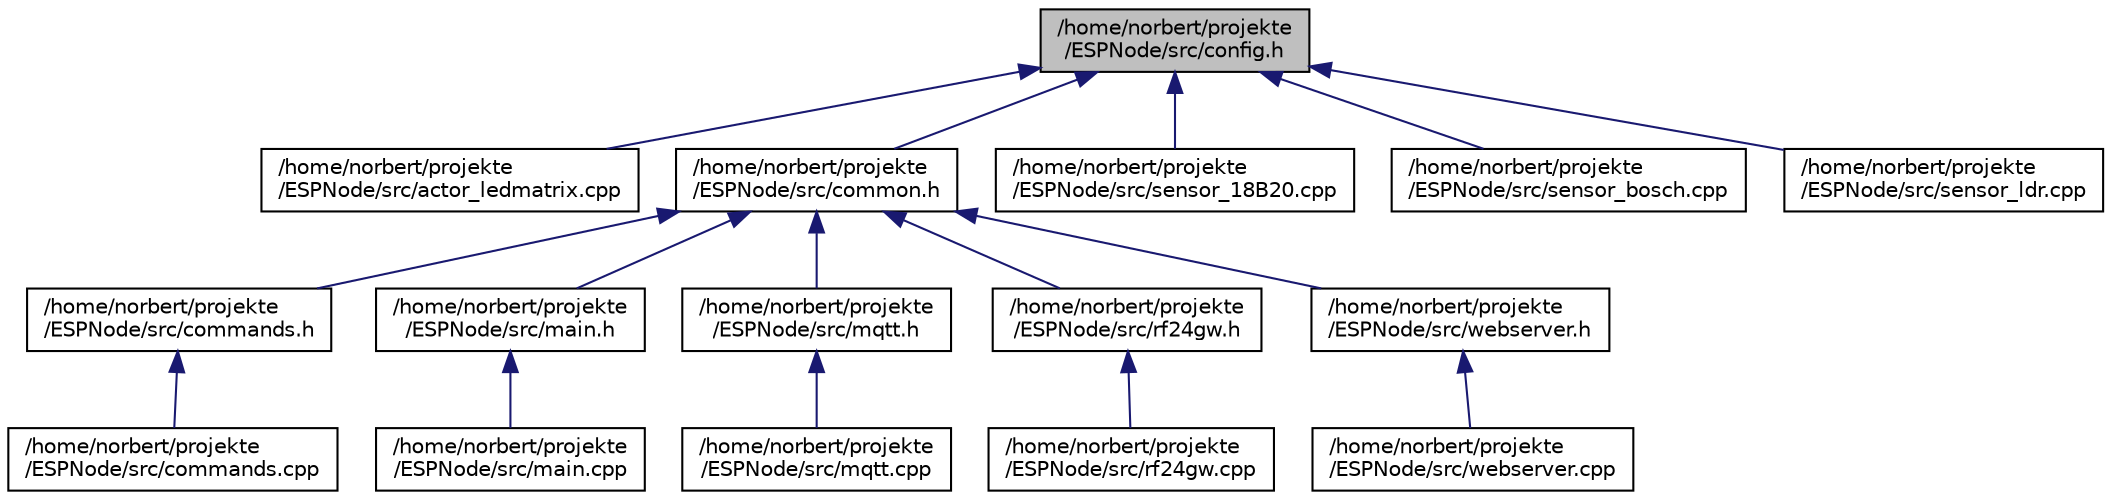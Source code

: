 digraph "/home/norbert/projekte/ESPNode/src/config.h"
{
 // LATEX_PDF_SIZE
  edge [fontname="Helvetica",fontsize="10",labelfontname="Helvetica",labelfontsize="10"];
  node [fontname="Helvetica",fontsize="10",shape=record];
  Node1 [label="/home/norbert/projekte\l/ESPNode/src/config.h",height=0.2,width=0.4,color="black", fillcolor="grey75", style="filled", fontcolor="black",tooltip=" "];
  Node1 -> Node2 [dir="back",color="midnightblue",fontsize="10",style="solid",fontname="Helvetica"];
  Node2 [label="/home/norbert/projekte\l/ESPNode/src/actor_ledmatrix.cpp",height=0.2,width=0.4,color="black", fillcolor="white", style="filled",URL="$actor__ledmatrix_8cpp.html",tooltip=" "];
  Node1 -> Node3 [dir="back",color="midnightblue",fontsize="10",style="solid",fontname="Helvetica"];
  Node3 [label="/home/norbert/projekte\l/ESPNode/src/common.h",height=0.2,width=0.4,color="black", fillcolor="white", style="filled",URL="$common_8h.html",tooltip=" "];
  Node3 -> Node4 [dir="back",color="midnightblue",fontsize="10",style="solid",fontname="Helvetica"];
  Node4 [label="/home/norbert/projekte\l/ESPNode/src/commands.h",height=0.2,width=0.4,color="black", fillcolor="white", style="filled",URL="$commands_8h.html",tooltip=" "];
  Node4 -> Node5 [dir="back",color="midnightblue",fontsize="10",style="solid",fontname="Helvetica"];
  Node5 [label="/home/norbert/projekte\l/ESPNode/src/commands.cpp",height=0.2,width=0.4,color="black", fillcolor="white", style="filled",URL="$commands_8cpp.html",tooltip=" "];
  Node3 -> Node6 [dir="back",color="midnightblue",fontsize="10",style="solid",fontname="Helvetica"];
  Node6 [label="/home/norbert/projekte\l/ESPNode/src/main.h",height=0.2,width=0.4,color="black", fillcolor="white", style="filled",URL="$main_8h.html",tooltip=" "];
  Node6 -> Node7 [dir="back",color="midnightblue",fontsize="10",style="solid",fontname="Helvetica"];
  Node7 [label="/home/norbert/projekte\l/ESPNode/src/main.cpp",height=0.2,width=0.4,color="black", fillcolor="white", style="filled",URL="$main_8cpp.html",tooltip=" "];
  Node3 -> Node8 [dir="back",color="midnightblue",fontsize="10",style="solid",fontname="Helvetica"];
  Node8 [label="/home/norbert/projekte\l/ESPNode/src/mqtt.h",height=0.2,width=0.4,color="black", fillcolor="white", style="filled",URL="$mqtt_8h.html",tooltip=" "];
  Node8 -> Node9 [dir="back",color="midnightblue",fontsize="10",style="solid",fontname="Helvetica"];
  Node9 [label="/home/norbert/projekte\l/ESPNode/src/mqtt.cpp",height=0.2,width=0.4,color="black", fillcolor="white", style="filled",URL="$mqtt_8cpp.html",tooltip=" "];
  Node3 -> Node10 [dir="back",color="midnightblue",fontsize="10",style="solid",fontname="Helvetica"];
  Node10 [label="/home/norbert/projekte\l/ESPNode/src/rf24gw.h",height=0.2,width=0.4,color="black", fillcolor="white", style="filled",URL="$rf24gw_8h.html",tooltip=" "];
  Node10 -> Node11 [dir="back",color="midnightblue",fontsize="10",style="solid",fontname="Helvetica"];
  Node11 [label="/home/norbert/projekte\l/ESPNode/src/rf24gw.cpp",height=0.2,width=0.4,color="black", fillcolor="white", style="filled",URL="$rf24gw_8cpp.html",tooltip=" "];
  Node3 -> Node12 [dir="back",color="midnightblue",fontsize="10",style="solid",fontname="Helvetica"];
  Node12 [label="/home/norbert/projekte\l/ESPNode/src/webserver.h",height=0.2,width=0.4,color="black", fillcolor="white", style="filled",URL="$webserver_8h.html",tooltip=" "];
  Node12 -> Node13 [dir="back",color="midnightblue",fontsize="10",style="solid",fontname="Helvetica"];
  Node13 [label="/home/norbert/projekte\l/ESPNode/src/webserver.cpp",height=0.2,width=0.4,color="black", fillcolor="white", style="filled",URL="$webserver_8cpp.html",tooltip=" "];
  Node1 -> Node14 [dir="back",color="midnightblue",fontsize="10",style="solid",fontname="Helvetica"];
  Node14 [label="/home/norbert/projekte\l/ESPNode/src/sensor_18B20.cpp",height=0.2,width=0.4,color="black", fillcolor="white", style="filled",URL="$sensor__18_b20_8cpp.html",tooltip=" "];
  Node1 -> Node15 [dir="back",color="midnightblue",fontsize="10",style="solid",fontname="Helvetica"];
  Node15 [label="/home/norbert/projekte\l/ESPNode/src/sensor_bosch.cpp",height=0.2,width=0.4,color="black", fillcolor="white", style="filled",URL="$sensor__bosch_8cpp.html",tooltip=" "];
  Node1 -> Node16 [dir="back",color="midnightblue",fontsize="10",style="solid",fontname="Helvetica"];
  Node16 [label="/home/norbert/projekte\l/ESPNode/src/sensor_ldr.cpp",height=0.2,width=0.4,color="black", fillcolor="white", style="filled",URL="$sensor__ldr_8cpp.html",tooltip=" "];
}
